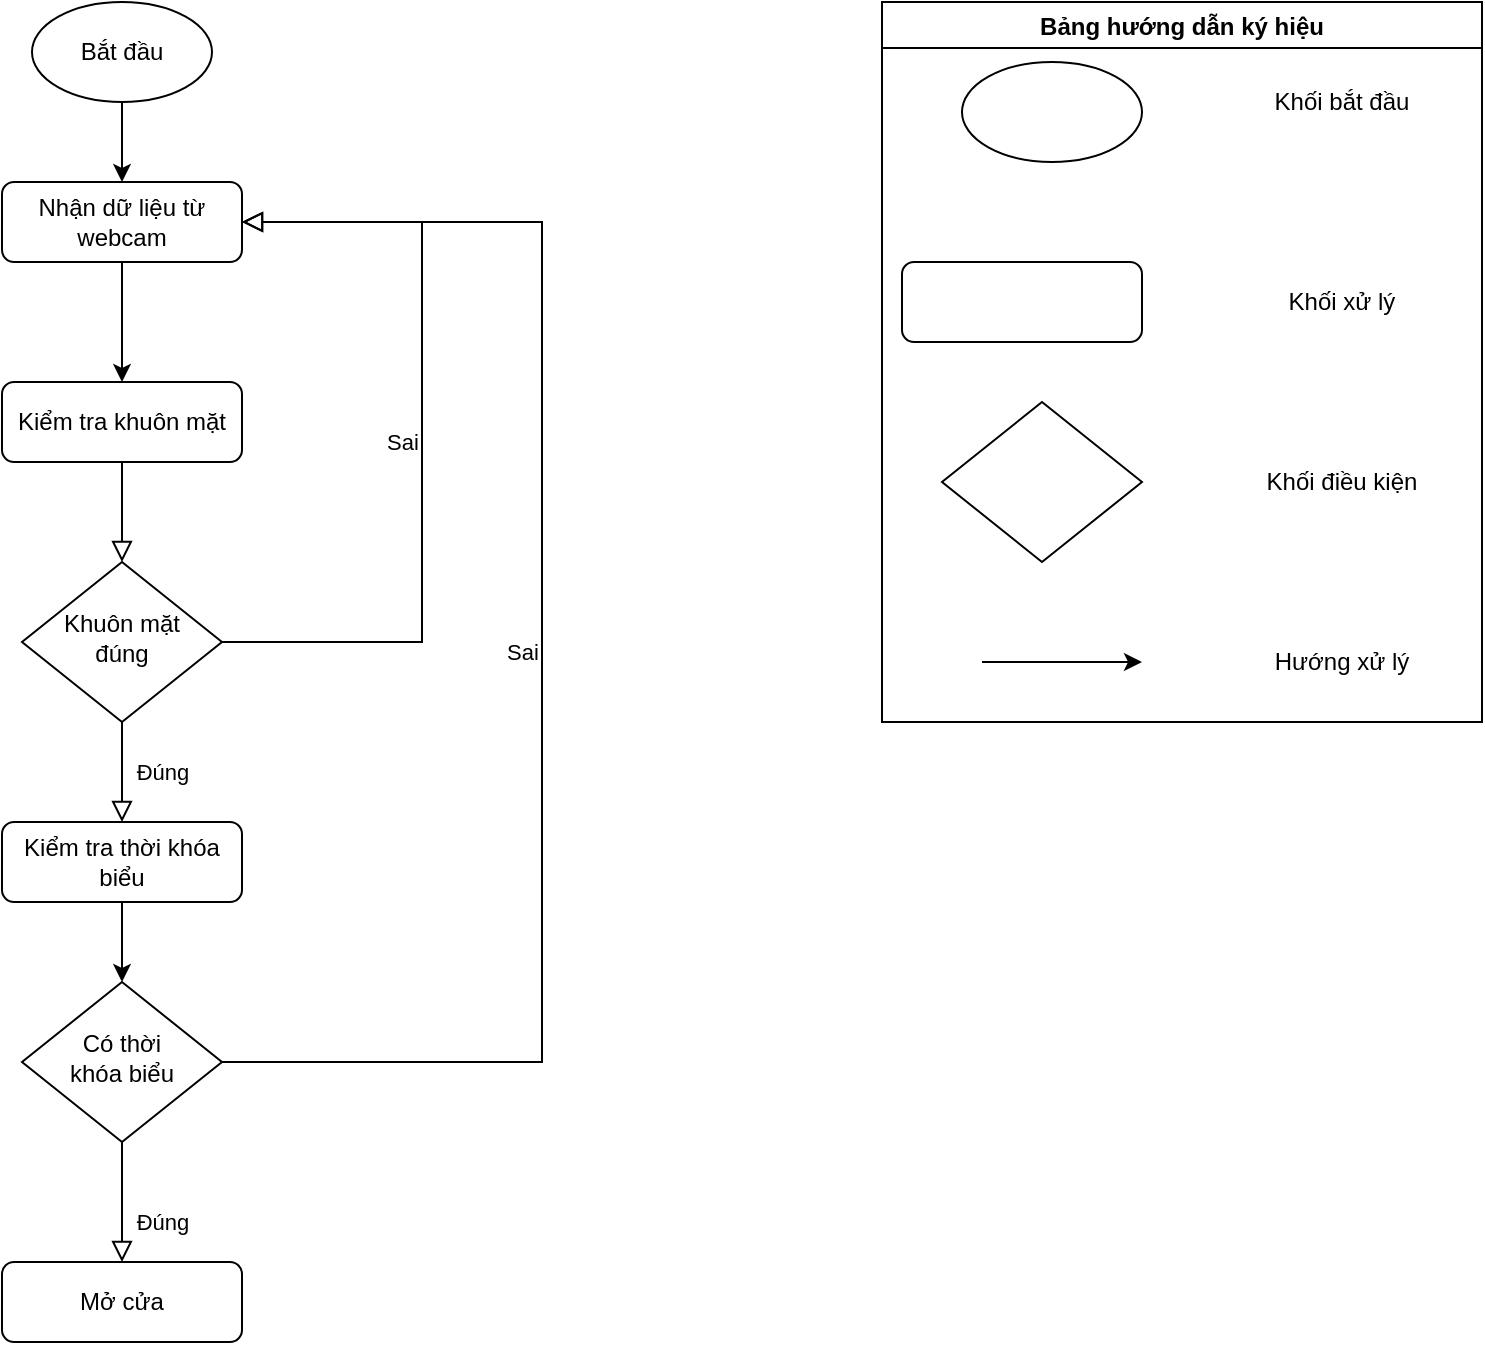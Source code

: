 <mxfile version="14.6.13" type="device"><diagram id="C5RBs43oDa-KdzZeNtuy" name="Page-1"><mxGraphModel dx="1483" dy="867" grid="1" gridSize="10" guides="1" tooltips="1" connect="1" arrows="1" fold="1" page="1" pageScale="1" pageWidth="827" pageHeight="1169" math="0" shadow="0"><root><mxCell id="WIyWlLk6GJQsqaUBKTNV-0"/><mxCell id="WIyWlLk6GJQsqaUBKTNV-1" parent="WIyWlLk6GJQsqaUBKTNV-0"/><mxCell id="WIyWlLk6GJQsqaUBKTNV-2" value="" style="rounded=0;html=1;jettySize=auto;orthogonalLoop=1;fontSize=11;endArrow=block;endFill=0;endSize=8;strokeWidth=1;shadow=0;labelBackgroundColor=none;edgeStyle=orthogonalEdgeStyle;" parent="WIyWlLk6GJQsqaUBKTNV-1" source="WIyWlLk6GJQsqaUBKTNV-3" target="WIyWlLk6GJQsqaUBKTNV-6" edge="1"><mxGeometry relative="1" as="geometry"/></mxCell><mxCell id="WIyWlLk6GJQsqaUBKTNV-3" value="Kiểm tra khuôn mặt" style="rounded=1;whiteSpace=wrap;html=1;fontSize=12;glass=0;strokeWidth=1;shadow=0;" parent="WIyWlLk6GJQsqaUBKTNV-1" vertex="1"><mxGeometry x="40" y="230" width="120" height="40" as="geometry"/></mxCell><mxCell id="WIyWlLk6GJQsqaUBKTNV-4" value="Đúng" style="rounded=0;html=1;jettySize=auto;orthogonalLoop=1;fontSize=11;endArrow=block;endFill=0;endSize=8;strokeWidth=1;shadow=0;labelBackgroundColor=none;edgeStyle=orthogonalEdgeStyle;entryX=0.5;entryY=0;entryDx=0;entryDy=0;" parent="WIyWlLk6GJQsqaUBKTNV-1" source="WIyWlLk6GJQsqaUBKTNV-6" target="th1x8GJhjH9vLRXHbzqa-5" edge="1"><mxGeometry y="20" relative="1" as="geometry"><mxPoint as="offset"/><mxPoint x="-10" y="490" as="targetPoint"/></mxGeometry></mxCell><mxCell id="WIyWlLk6GJQsqaUBKTNV-5" value="Sai" style="edgeStyle=orthogonalEdgeStyle;rounded=0;html=1;jettySize=auto;orthogonalLoop=1;fontSize=11;endArrow=block;endFill=0;endSize=8;strokeWidth=1;shadow=0;labelBackgroundColor=none;entryX=1;entryY=0.5;entryDx=0;entryDy=0;" parent="WIyWlLk6GJQsqaUBKTNV-1" source="WIyWlLk6GJQsqaUBKTNV-6" target="th1x8GJhjH9vLRXHbzqa-0" edge="1"><mxGeometry y="10" relative="1" as="geometry"><mxPoint as="offset"/><mxPoint x="200" y="360" as="targetPoint"/><Array as="points"><mxPoint x="250" y="360"/><mxPoint x="250" y="150"/></Array></mxGeometry></mxCell><mxCell id="WIyWlLk6GJQsqaUBKTNV-6" value="Khuôn mặt&lt;br&gt;đúng" style="rhombus;whiteSpace=wrap;html=1;shadow=0;fontFamily=Helvetica;fontSize=12;align=center;strokeWidth=1;spacing=6;spacingTop=-4;" parent="WIyWlLk6GJQsqaUBKTNV-1" vertex="1"><mxGeometry x="50" y="320" width="100" height="80" as="geometry"/></mxCell><mxCell id="WIyWlLk6GJQsqaUBKTNV-8" value="Đúng" style="rounded=0;html=1;jettySize=auto;orthogonalLoop=1;fontSize=11;endArrow=block;endFill=0;endSize=8;strokeWidth=1;shadow=0;labelBackgroundColor=none;edgeStyle=orthogonalEdgeStyle;" parent="WIyWlLk6GJQsqaUBKTNV-1" source="WIyWlLk6GJQsqaUBKTNV-10" target="WIyWlLk6GJQsqaUBKTNV-11" edge="1"><mxGeometry x="0.333" y="20" relative="1" as="geometry"><mxPoint as="offset"/></mxGeometry></mxCell><mxCell id="WIyWlLk6GJQsqaUBKTNV-9" value="Sai" style="edgeStyle=orthogonalEdgeStyle;rounded=0;html=1;jettySize=auto;orthogonalLoop=1;fontSize=11;endArrow=block;endFill=0;endSize=8;strokeWidth=1;shadow=0;labelBackgroundColor=none;entryX=1;entryY=0.5;entryDx=0;entryDy=0;" parent="WIyWlLk6GJQsqaUBKTNV-1" source="WIyWlLk6GJQsqaUBKTNV-10" target="th1x8GJhjH9vLRXHbzqa-0" edge="1"><mxGeometry y="10" relative="1" as="geometry"><mxPoint as="offset"/><mxPoint x="200" y="480" as="targetPoint"/><Array as="points"><mxPoint x="310" y="570"/><mxPoint x="310" y="150"/></Array></mxGeometry></mxCell><mxCell id="WIyWlLk6GJQsqaUBKTNV-10" value="Có thời&lt;br&gt;khóa biểu" style="rhombus;whiteSpace=wrap;html=1;shadow=0;fontFamily=Helvetica;fontSize=12;align=center;strokeWidth=1;spacing=6;spacingTop=-4;" parent="WIyWlLk6GJQsqaUBKTNV-1" vertex="1"><mxGeometry x="50" y="530" width="100" height="80" as="geometry"/></mxCell><mxCell id="WIyWlLk6GJQsqaUBKTNV-11" value="Mở cửa" style="rounded=1;whiteSpace=wrap;html=1;fontSize=12;glass=0;strokeWidth=1;shadow=0;" parent="WIyWlLk6GJQsqaUBKTNV-1" vertex="1"><mxGeometry x="40" y="670" width="120" height="40" as="geometry"/></mxCell><mxCell id="th1x8GJhjH9vLRXHbzqa-1" style="edgeStyle=orthogonalEdgeStyle;rounded=0;orthogonalLoop=1;jettySize=auto;html=1;entryX=0.5;entryY=0;entryDx=0;entryDy=0;" edge="1" parent="WIyWlLk6GJQsqaUBKTNV-1" source="th1x8GJhjH9vLRXHbzqa-0" target="WIyWlLk6GJQsqaUBKTNV-3"><mxGeometry relative="1" as="geometry"/></mxCell><mxCell id="th1x8GJhjH9vLRXHbzqa-0" value="Nhận dữ liệu từ webcam" style="rounded=1;whiteSpace=wrap;html=1;fontSize=12;glass=0;strokeWidth=1;shadow=0;" vertex="1" parent="WIyWlLk6GJQsqaUBKTNV-1"><mxGeometry x="40" y="130" width="120" height="40" as="geometry"/></mxCell><mxCell id="th1x8GJhjH9vLRXHbzqa-3" style="edgeStyle=orthogonalEdgeStyle;rounded=0;orthogonalLoop=1;jettySize=auto;html=1;" edge="1" parent="WIyWlLk6GJQsqaUBKTNV-1" source="th1x8GJhjH9vLRXHbzqa-2" target="th1x8GJhjH9vLRXHbzqa-0"><mxGeometry relative="1" as="geometry"/></mxCell><mxCell id="th1x8GJhjH9vLRXHbzqa-2" value="Bắt đầu" style="ellipse;whiteSpace=wrap;html=1;" vertex="1" parent="WIyWlLk6GJQsqaUBKTNV-1"><mxGeometry x="55" y="40" width="90" height="50" as="geometry"/></mxCell><mxCell id="th1x8GJhjH9vLRXHbzqa-6" style="edgeStyle=orthogonalEdgeStyle;rounded=0;orthogonalLoop=1;jettySize=auto;html=1;" edge="1" parent="WIyWlLk6GJQsqaUBKTNV-1" source="th1x8GJhjH9vLRXHbzqa-5" target="WIyWlLk6GJQsqaUBKTNV-10"><mxGeometry relative="1" as="geometry"/></mxCell><mxCell id="th1x8GJhjH9vLRXHbzqa-5" value="Kiểm tra thời khóa biểu" style="rounded=1;whiteSpace=wrap;html=1;fontSize=12;glass=0;strokeWidth=1;shadow=0;" vertex="1" parent="WIyWlLk6GJQsqaUBKTNV-1"><mxGeometry x="40" y="450" width="120" height="40" as="geometry"/></mxCell><mxCell id="th1x8GJhjH9vLRXHbzqa-7" value="" style="ellipse;whiteSpace=wrap;html=1;" vertex="1" parent="WIyWlLk6GJQsqaUBKTNV-1"><mxGeometry x="520" y="70" width="90" height="50" as="geometry"/></mxCell><mxCell id="th1x8GJhjH9vLRXHbzqa-8" value="" style="rounded=1;whiteSpace=wrap;html=1;fontSize=12;glass=0;strokeWidth=1;shadow=0;" vertex="1" parent="WIyWlLk6GJQsqaUBKTNV-1"><mxGeometry x="490" y="170" width="120" height="40" as="geometry"/></mxCell><mxCell id="th1x8GJhjH9vLRXHbzqa-9" value="" style="rhombus;whiteSpace=wrap;html=1;shadow=0;fontFamily=Helvetica;fontSize=12;align=center;strokeWidth=1;spacing=6;spacingTop=-4;" vertex="1" parent="WIyWlLk6GJQsqaUBKTNV-1"><mxGeometry x="510" y="240" width="100" height="80" as="geometry"/></mxCell><mxCell id="th1x8GJhjH9vLRXHbzqa-10" value="Khối bắt đầu" style="text;html=1;strokeColor=none;fillColor=none;align=center;verticalAlign=middle;whiteSpace=wrap;rounded=0;" vertex="1" parent="WIyWlLk6GJQsqaUBKTNV-1"><mxGeometry x="660" y="80" width="100" height="20" as="geometry"/></mxCell><mxCell id="th1x8GJhjH9vLRXHbzqa-11" value="Khối xử lý" style="text;html=1;strokeColor=none;fillColor=none;align=center;verticalAlign=middle;whiteSpace=wrap;rounded=0;" vertex="1" parent="WIyWlLk6GJQsqaUBKTNV-1"><mxGeometry x="660" y="180" width="100" height="20" as="geometry"/></mxCell><mxCell id="th1x8GJhjH9vLRXHbzqa-12" value="Khối điều kiện" style="text;html=1;strokeColor=none;fillColor=none;align=center;verticalAlign=middle;whiteSpace=wrap;rounded=0;" vertex="1" parent="WIyWlLk6GJQsqaUBKTNV-1"><mxGeometry x="660" y="270" width="100" height="20" as="geometry"/></mxCell><mxCell id="th1x8GJhjH9vLRXHbzqa-16" style="edgeStyle=orthogonalEdgeStyle;rounded=0;orthogonalLoop=1;jettySize=auto;html=1;" edge="1" parent="WIyWlLk6GJQsqaUBKTNV-1"><mxGeometry relative="1" as="geometry"><mxPoint x="530" y="370" as="sourcePoint"/><mxPoint x="610" y="370" as="targetPoint"/></mxGeometry></mxCell><mxCell id="th1x8GJhjH9vLRXHbzqa-18" value="Hướng xử lý" style="text;html=1;strokeColor=none;fillColor=none;align=center;verticalAlign=middle;whiteSpace=wrap;rounded=0;" vertex="1" parent="WIyWlLk6GJQsqaUBKTNV-1"><mxGeometry x="660" y="360" width="100" height="20" as="geometry"/></mxCell><mxCell id="th1x8GJhjH9vLRXHbzqa-20" value="Bảng hướng dẫn ký hiệu" style="swimlane;" vertex="1" parent="WIyWlLk6GJQsqaUBKTNV-1"><mxGeometry x="480" y="40" width="300" height="360" as="geometry"/></mxCell></root></mxGraphModel></diagram></mxfile>